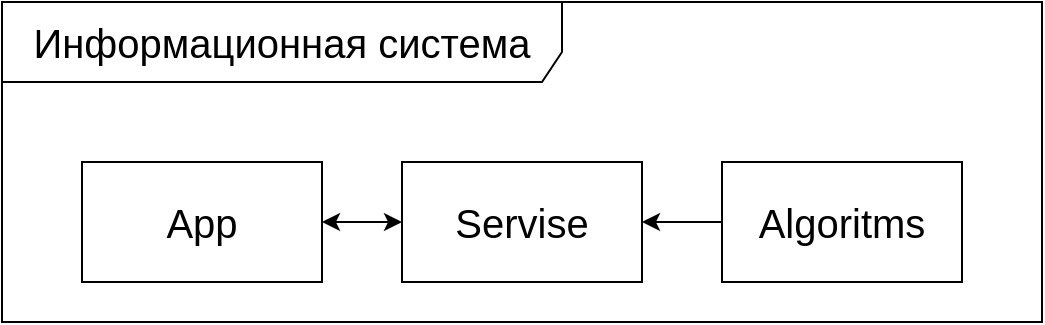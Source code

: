<mxfile version="24.0.2" type="github">
  <diagram name="Страница — 1" id="6T_lk2WbhpWdQymKg2oo">
    <mxGraphModel dx="954" dy="651" grid="1" gridSize="10" guides="1" tooltips="1" connect="1" arrows="1" fold="1" page="1" pageScale="1" pageWidth="827" pageHeight="1169" math="0" shadow="0">
      <root>
        <mxCell id="0" />
        <mxCell id="1" parent="0" />
        <mxCell id="-UZ5wEplY9hCKXH9sU8Z-1" value="&lt;font style=&quot;font-size: 20px;&quot;&gt;Информационная система&lt;/font&gt;" style="shape=umlFrame;whiteSpace=wrap;html=1;pointerEvents=0;width=280;height=40;" vertex="1" parent="1">
          <mxGeometry x="160" y="80" width="520" height="160" as="geometry" />
        </mxCell>
        <mxCell id="-UZ5wEplY9hCKXH9sU8Z-2" value="&lt;span style=&quot;font-size: 20px;&quot;&gt;App&lt;/span&gt;" style="rounded=0;whiteSpace=wrap;html=1;" vertex="1" parent="1">
          <mxGeometry x="200" y="160" width="120" height="60" as="geometry" />
        </mxCell>
        <mxCell id="-UZ5wEplY9hCKXH9sU8Z-3" value="&lt;span style=&quot;font-size: 20px;&quot;&gt;Servise&lt;/span&gt;" style="rounded=0;whiteSpace=wrap;html=1;" vertex="1" parent="1">
          <mxGeometry x="360" y="160" width="120" height="60" as="geometry" />
        </mxCell>
        <mxCell id="-UZ5wEplY9hCKXH9sU8Z-6" style="edgeStyle=orthogonalEdgeStyle;rounded=0;orthogonalLoop=1;jettySize=auto;html=1;entryX=1;entryY=0.5;entryDx=0;entryDy=0;" edge="1" parent="1" source="-UZ5wEplY9hCKXH9sU8Z-4" target="-UZ5wEplY9hCKXH9sU8Z-3">
          <mxGeometry relative="1" as="geometry" />
        </mxCell>
        <mxCell id="-UZ5wEplY9hCKXH9sU8Z-4" value="&lt;span style=&quot;font-size: 20px;&quot;&gt;Algoritms&lt;/span&gt;" style="rounded=0;whiteSpace=wrap;html=1;" vertex="1" parent="1">
          <mxGeometry x="520" y="160" width="120" height="60" as="geometry" />
        </mxCell>
        <mxCell id="-UZ5wEplY9hCKXH9sU8Z-5" value="" style="endArrow=classic;startArrow=classic;html=1;rounded=0;entryX=0;entryY=0.5;entryDx=0;entryDy=0;exitX=1;exitY=0.5;exitDx=0;exitDy=0;" edge="1" parent="1" source="-UZ5wEplY9hCKXH9sU8Z-2" target="-UZ5wEplY9hCKXH9sU8Z-3">
          <mxGeometry width="50" height="50" relative="1" as="geometry">
            <mxPoint x="280" y="330" as="sourcePoint" />
            <mxPoint x="330" y="280" as="targetPoint" />
          </mxGeometry>
        </mxCell>
      </root>
    </mxGraphModel>
  </diagram>
</mxfile>
